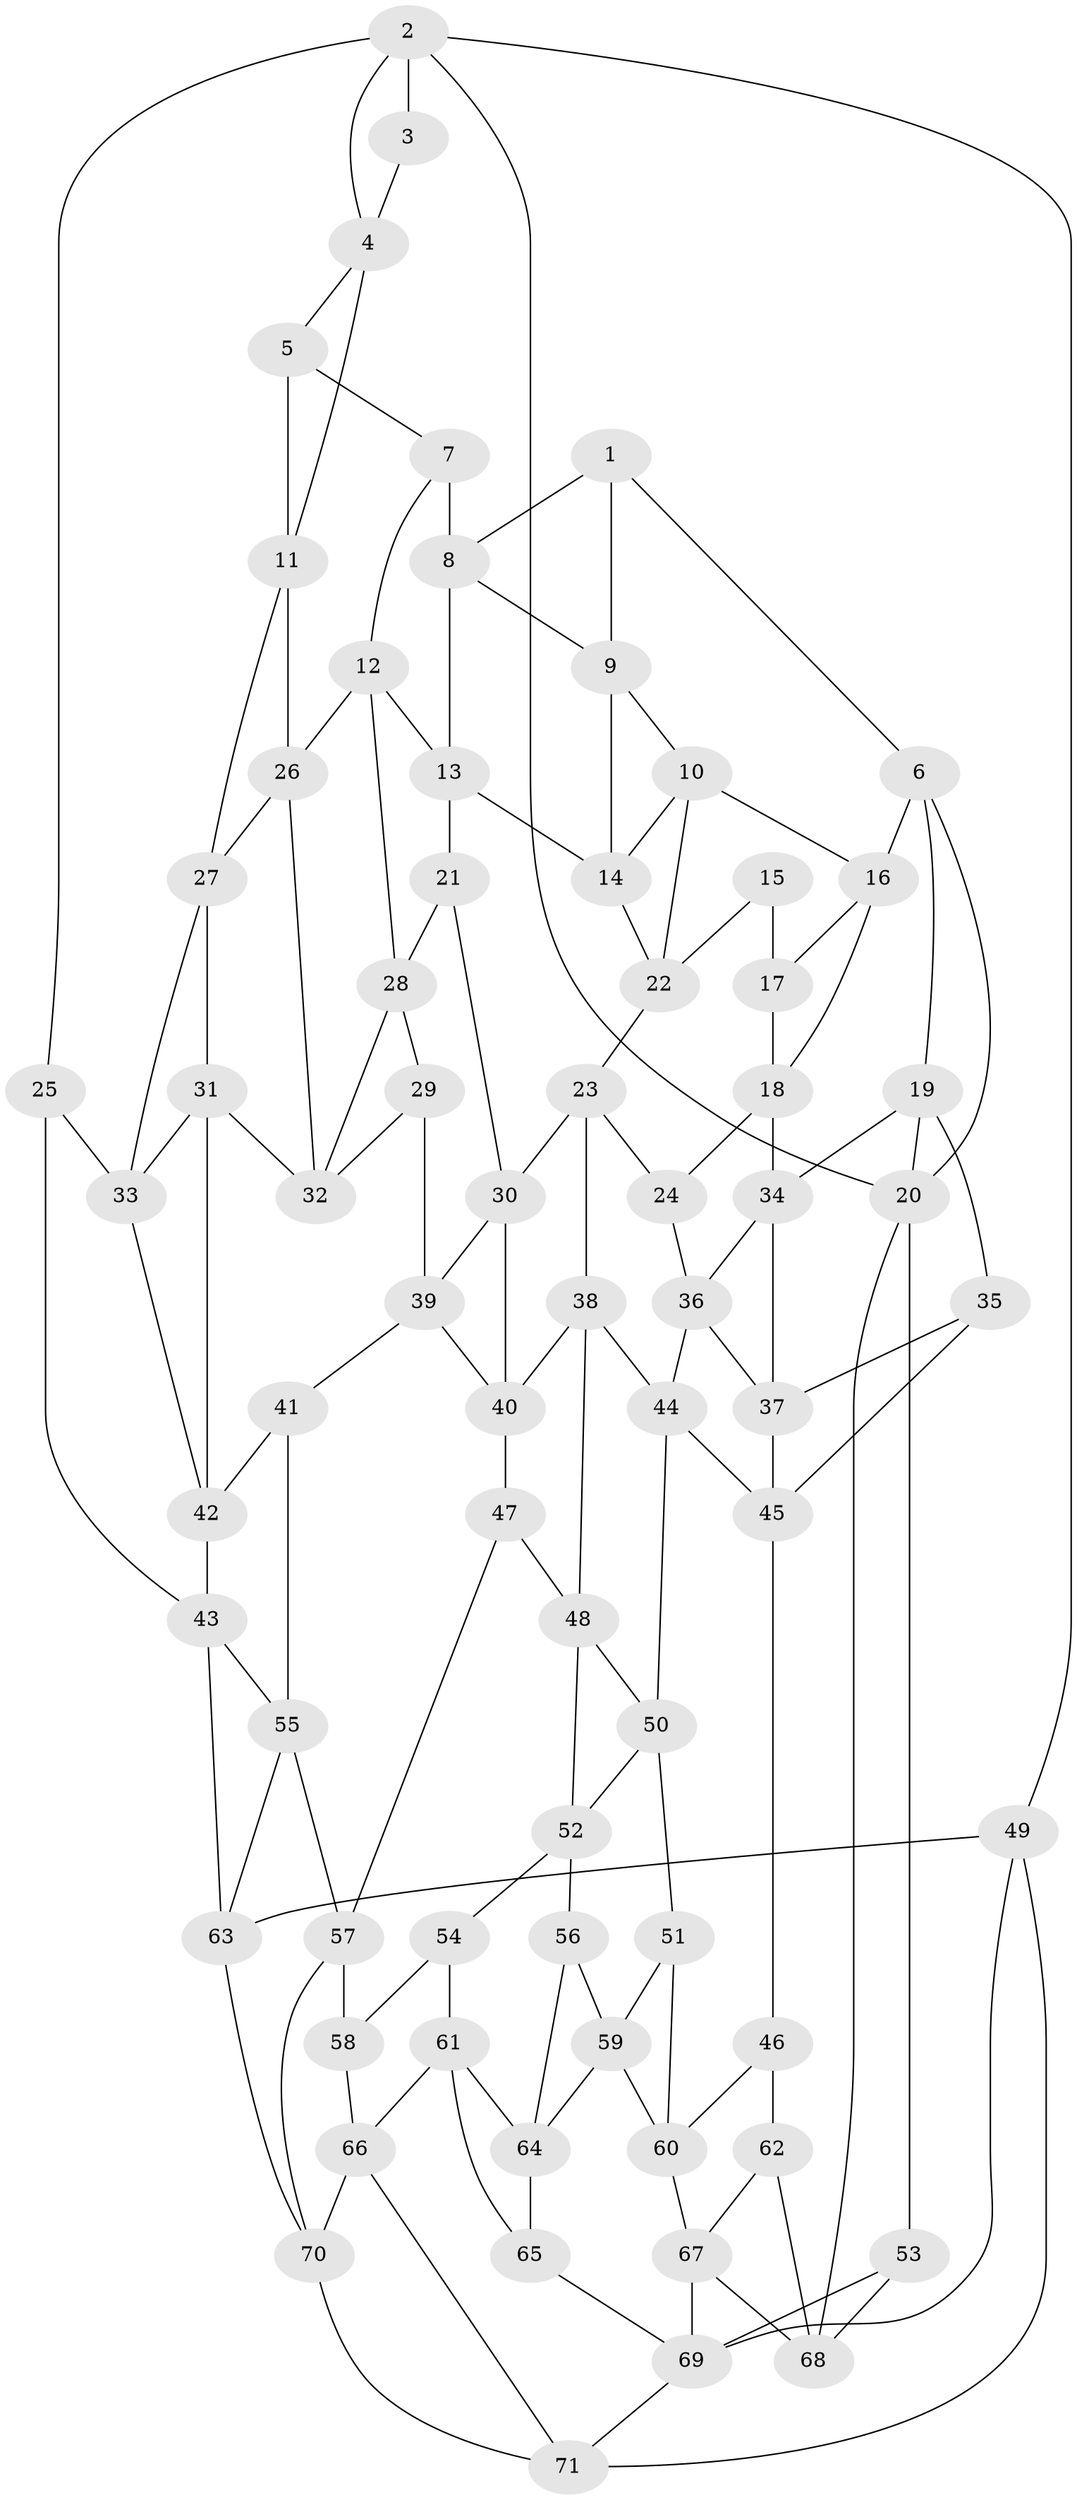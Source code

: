 // original degree distribution, {3: 0.014184397163120567, 6: 0.19858156028368795, 5: 0.5673758865248227, 4: 0.2198581560283688}
// Generated by graph-tools (version 1.1) at 2025/03/03/09/25 03:03:25]
// undirected, 71 vertices, 132 edges
graph export_dot {
graph [start="1"]
  node [color=gray90,style=filled];
  1;
  2;
  3;
  4;
  5;
  6;
  7;
  8;
  9;
  10;
  11;
  12;
  13;
  14;
  15;
  16;
  17;
  18;
  19;
  20;
  21;
  22;
  23;
  24;
  25;
  26;
  27;
  28;
  29;
  30;
  31;
  32;
  33;
  34;
  35;
  36;
  37;
  38;
  39;
  40;
  41;
  42;
  43;
  44;
  45;
  46;
  47;
  48;
  49;
  50;
  51;
  52;
  53;
  54;
  55;
  56;
  57;
  58;
  59;
  60;
  61;
  62;
  63;
  64;
  65;
  66;
  67;
  68;
  69;
  70;
  71;
  1 -- 6 [weight=1.0];
  1 -- 8 [weight=1.0];
  1 -- 9 [weight=1.0];
  2 -- 3 [weight=1.0];
  2 -- 4 [weight=1.0];
  2 -- 20 [weight=1.0];
  2 -- 25 [weight=1.0];
  2 -- 49 [weight=1.0];
  3 -- 4 [weight=2.0];
  4 -- 5 [weight=1.0];
  4 -- 11 [weight=1.0];
  5 -- 7 [weight=2.0];
  5 -- 11 [weight=1.0];
  6 -- 16 [weight=1.0];
  6 -- 19 [weight=1.0];
  6 -- 20 [weight=1.0];
  7 -- 8 [weight=1.0];
  7 -- 12 [weight=1.0];
  8 -- 9 [weight=1.0];
  8 -- 13 [weight=1.0];
  9 -- 10 [weight=1.0];
  9 -- 14 [weight=1.0];
  10 -- 14 [weight=1.0];
  10 -- 16 [weight=1.0];
  10 -- 22 [weight=1.0];
  11 -- 26 [weight=1.0];
  11 -- 27 [weight=1.0];
  12 -- 13 [weight=1.0];
  12 -- 26 [weight=1.0];
  12 -- 28 [weight=1.0];
  13 -- 14 [weight=1.0];
  13 -- 21 [weight=1.0];
  14 -- 22 [weight=1.0];
  15 -- 17 [weight=2.0];
  15 -- 22 [weight=1.0];
  16 -- 17 [weight=1.0];
  16 -- 18 [weight=1.0];
  17 -- 18 [weight=1.0];
  18 -- 24 [weight=1.0];
  18 -- 34 [weight=1.0];
  19 -- 20 [weight=1.0];
  19 -- 34 [weight=1.0];
  19 -- 35 [weight=1.0];
  20 -- 53 [weight=1.0];
  20 -- 68 [weight=1.0];
  21 -- 28 [weight=1.0];
  21 -- 30 [weight=1.0];
  22 -- 23 [weight=1.0];
  23 -- 24 [weight=1.0];
  23 -- 30 [weight=1.0];
  23 -- 38 [weight=1.0];
  24 -- 36 [weight=1.0];
  25 -- 33 [weight=1.0];
  25 -- 43 [weight=1.0];
  26 -- 27 [weight=1.0];
  26 -- 32 [weight=1.0];
  27 -- 31 [weight=1.0];
  27 -- 33 [weight=1.0];
  28 -- 29 [weight=1.0];
  28 -- 32 [weight=1.0];
  29 -- 32 [weight=1.0];
  29 -- 39 [weight=1.0];
  30 -- 39 [weight=1.0];
  30 -- 40 [weight=1.0];
  31 -- 32 [weight=1.0];
  31 -- 33 [weight=1.0];
  31 -- 42 [weight=1.0];
  33 -- 42 [weight=1.0];
  34 -- 36 [weight=1.0];
  34 -- 37 [weight=1.0];
  35 -- 37 [weight=1.0];
  35 -- 45 [weight=1.0];
  36 -- 37 [weight=1.0];
  36 -- 44 [weight=1.0];
  37 -- 45 [weight=1.0];
  38 -- 40 [weight=1.0];
  38 -- 44 [weight=1.0];
  38 -- 48 [weight=1.0];
  39 -- 40 [weight=1.0];
  39 -- 41 [weight=1.0];
  40 -- 47 [weight=1.0];
  41 -- 42 [weight=1.0];
  41 -- 55 [weight=1.0];
  42 -- 43 [weight=1.0];
  43 -- 55 [weight=1.0];
  43 -- 63 [weight=1.0];
  44 -- 45 [weight=1.0];
  44 -- 50 [weight=1.0];
  45 -- 46 [weight=1.0];
  46 -- 60 [weight=1.0];
  46 -- 62 [weight=1.0];
  47 -- 48 [weight=1.0];
  47 -- 57 [weight=1.0];
  48 -- 50 [weight=1.0];
  48 -- 52 [weight=1.0];
  49 -- 63 [weight=1.0];
  49 -- 69 [weight=1.0];
  49 -- 71 [weight=1.0];
  50 -- 51 [weight=1.0];
  50 -- 52 [weight=1.0];
  51 -- 59 [weight=1.0];
  51 -- 60 [weight=1.0];
  52 -- 54 [weight=1.0];
  52 -- 56 [weight=1.0];
  53 -- 68 [weight=2.0];
  53 -- 69 [weight=1.0];
  54 -- 58 [weight=1.0];
  54 -- 61 [weight=1.0];
  55 -- 57 [weight=1.0];
  55 -- 63 [weight=1.0];
  56 -- 59 [weight=1.0];
  56 -- 64 [weight=1.0];
  57 -- 58 [weight=2.0];
  57 -- 70 [weight=1.0];
  58 -- 66 [weight=1.0];
  59 -- 60 [weight=1.0];
  59 -- 64 [weight=1.0];
  60 -- 67 [weight=1.0];
  61 -- 64 [weight=1.0];
  61 -- 65 [weight=1.0];
  61 -- 66 [weight=1.0];
  62 -- 67 [weight=1.0];
  62 -- 68 [weight=2.0];
  63 -- 70 [weight=1.0];
  64 -- 65 [weight=1.0];
  65 -- 69 [weight=1.0];
  66 -- 70 [weight=1.0];
  66 -- 71 [weight=1.0];
  67 -- 68 [weight=1.0];
  67 -- 69 [weight=1.0];
  69 -- 71 [weight=1.0];
  70 -- 71 [weight=1.0];
}
